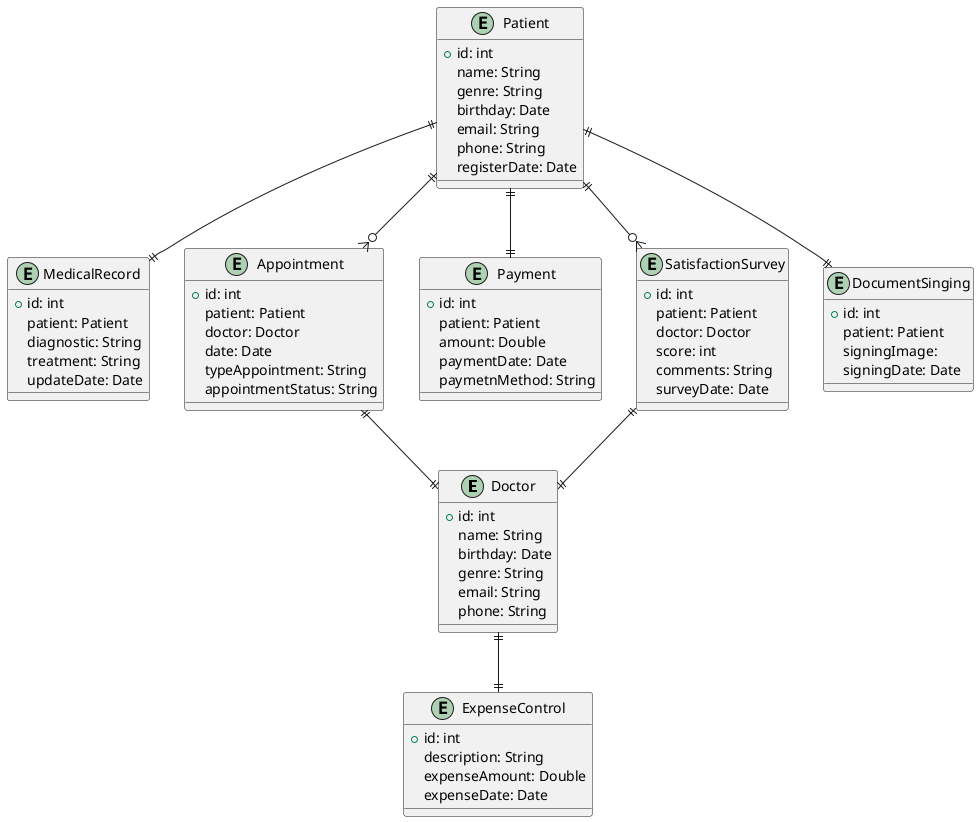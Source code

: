 @startuml RelationalCorvent

entity Doctor {
    +id: int
    name: String
    birthday: Date
    genre: String
    email: String
    phone: String
}

entity Patient {
    +id: int
    name: String
    genre: String
    birthday: Date
    email: String
    phone: String
    registerDate: Date
}

entity MedicalRecord {
    +id: int
    patient: Patient
    diagnostic: String
    treatment: String
    updateDate: Date
}

entity Appointment {
    +id: int
    patient: Patient
    doctor: Doctor
    date: Date
    typeAppointment: String
    appointmentStatus: String
}

entity Payment {
    +id: int
    patient: Patient
    amount: Double
    paymentDate: Date
    paymetnMethod: String
}

entity SatisfactionSurvey {
    +id: int
    patient: Patient
    doctor: Doctor
    score: int
    comments: String
    surveyDate: Date
}

entity ExpenseControl {
    +id: int
    description: String
    expenseAmount: Double
    expenseDate: Date
}

entity DocumentSinging {
    +id: int
    patient: Patient
    signingImage:
    signingDate: Date
}

Patient ||--o{ Appointment
Patient ||--|| Payment
Patient ||--|| MedicalRecord
Patient ||--o{ SatisfactionSurvey
Doctor ||--|| ExpenseControl
Appointment ||--|| Doctor
Patient ||--|| DocumentSinging
SatisfactionSurvey ||--|| Doctor
